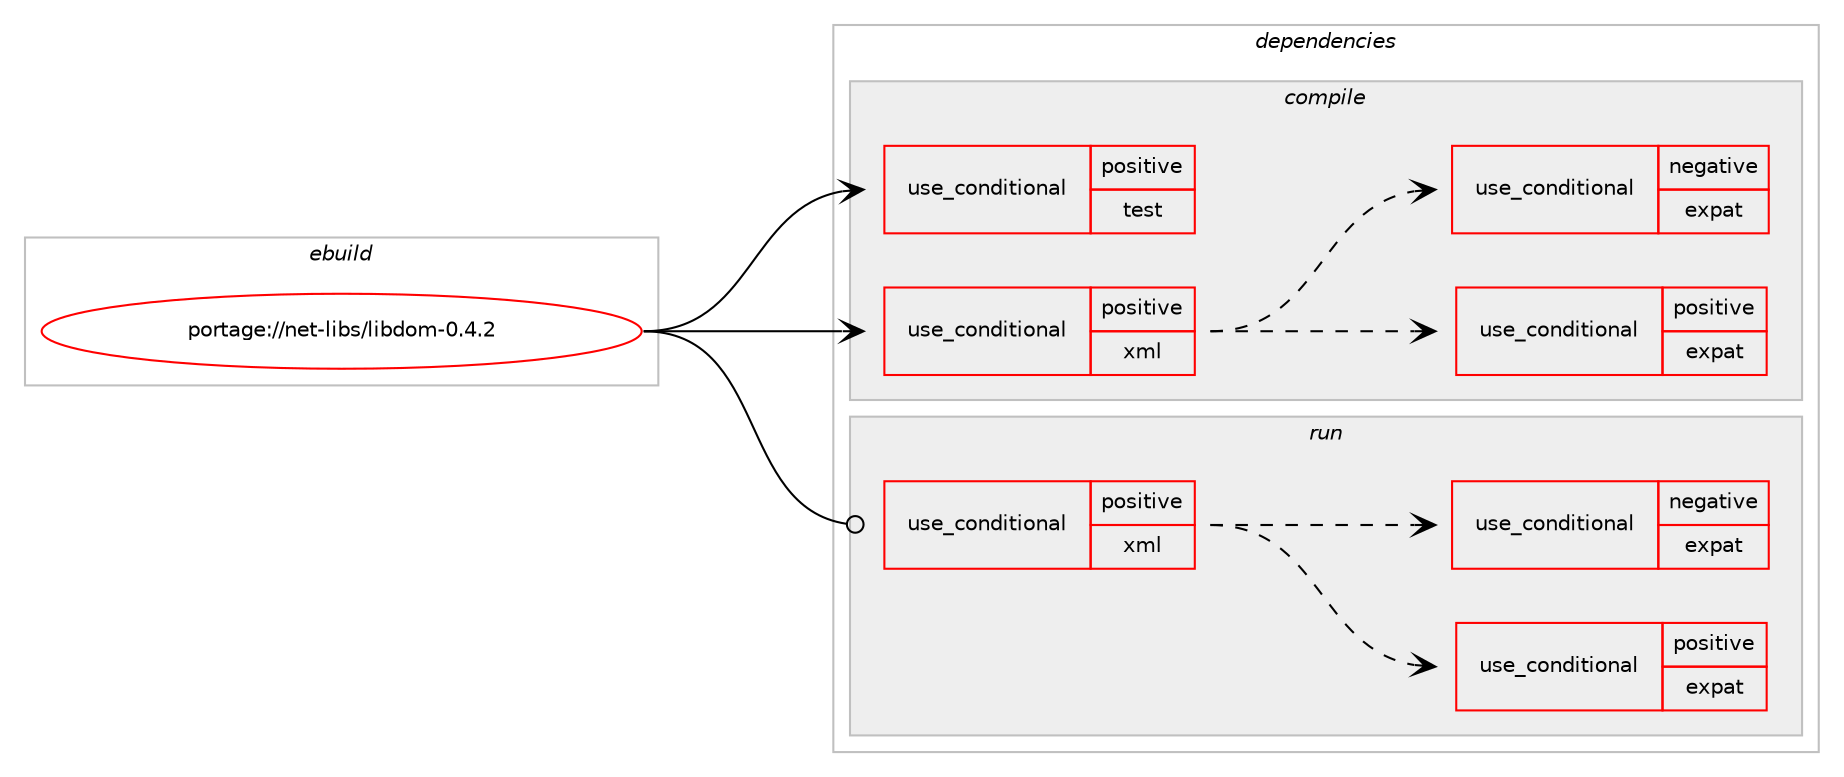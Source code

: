 digraph prolog {

# *************
# Graph options
# *************

newrank=true;
concentrate=true;
compound=true;
graph [rankdir=LR,fontname=Helvetica,fontsize=10,ranksep=1.5];#, ranksep=2.5, nodesep=0.2];
edge  [arrowhead=vee];
node  [fontname=Helvetica,fontsize=10];

# **********
# The ebuild
# **********

subgraph cluster_leftcol {
color=gray;
rank=same;
label=<<i>ebuild</i>>;
id [label="portage://net-libs/libdom-0.4.2", color=red, width=4, href="../net-libs/libdom-0.4.2.svg"];
}

# ****************
# The dependencies
# ****************

subgraph cluster_midcol {
color=gray;
label=<<i>dependencies</i>>;
subgraph cluster_compile {
fillcolor="#eeeeee";
style=filled;
label=<<i>compile</i>>;
subgraph cond91113 {
dependency182987 [label=<<TABLE BORDER="0" CELLBORDER="1" CELLSPACING="0" CELLPADDING="4"><TR><TD ROWSPAN="3" CELLPADDING="10">use_conditional</TD></TR><TR><TD>positive</TD></TR><TR><TD>test</TD></TR></TABLE>>, shape=none, color=red];
# *** BEGIN UNKNOWN DEPENDENCY TYPE (TODO) ***
# dependency182987 -> package_dependency(portage://net-libs/libdom-0.4.2,install,no,dev-perl,XML-XPath,none,[,,],[],[])
# *** END UNKNOWN DEPENDENCY TYPE (TODO) ***

# *** BEGIN UNKNOWN DEPENDENCY TYPE (TODO) ***
# dependency182987 -> package_dependency(portage://net-libs/libdom-0.4.2,install,no,dev-perl,libxml-perl,none,[,,],[],[])
# *** END UNKNOWN DEPENDENCY TYPE (TODO) ***

# *** BEGIN UNKNOWN DEPENDENCY TYPE (TODO) ***
# dependency182987 -> package_dependency(portage://net-libs/libdom-0.4.2,install,no,dev-perl,Switch,none,[,,],[],[])
# *** END UNKNOWN DEPENDENCY TYPE (TODO) ***

}
id:e -> dependency182987:w [weight=20,style="solid",arrowhead="vee"];
subgraph cond91114 {
dependency182988 [label=<<TABLE BORDER="0" CELLBORDER="1" CELLSPACING="0" CELLPADDING="4"><TR><TD ROWSPAN="3" CELLPADDING="10">use_conditional</TD></TR><TR><TD>positive</TD></TR><TR><TD>xml</TD></TR></TABLE>>, shape=none, color=red];
subgraph cond91115 {
dependency182989 [label=<<TABLE BORDER="0" CELLBORDER="1" CELLSPACING="0" CELLPADDING="4"><TR><TD ROWSPAN="3" CELLPADDING="10">use_conditional</TD></TR><TR><TD>positive</TD></TR><TR><TD>expat</TD></TR></TABLE>>, shape=none, color=red];
# *** BEGIN UNKNOWN DEPENDENCY TYPE (TODO) ***
# dependency182989 -> package_dependency(portage://net-libs/libdom-0.4.2,install,no,dev-libs,expat,none,[,,],[],[])
# *** END UNKNOWN DEPENDENCY TYPE (TODO) ***

}
dependency182988:e -> dependency182989:w [weight=20,style="dashed",arrowhead="vee"];
subgraph cond91116 {
dependency182990 [label=<<TABLE BORDER="0" CELLBORDER="1" CELLSPACING="0" CELLPADDING="4"><TR><TD ROWSPAN="3" CELLPADDING="10">use_conditional</TD></TR><TR><TD>negative</TD></TR><TR><TD>expat</TD></TR></TABLE>>, shape=none, color=red];
# *** BEGIN UNKNOWN DEPENDENCY TYPE (TODO) ***
# dependency182990 -> package_dependency(portage://net-libs/libdom-0.4.2,install,no,dev-libs,libxml2,none,[,,],[],[])
# *** END UNKNOWN DEPENDENCY TYPE (TODO) ***

}
dependency182988:e -> dependency182990:w [weight=20,style="dashed",arrowhead="vee"];
}
id:e -> dependency182988:w [weight=20,style="solid",arrowhead="vee"];
# *** BEGIN UNKNOWN DEPENDENCY TYPE (TODO) ***
# id -> package_dependency(portage://net-libs/libdom-0.4.2,install,no,dev-libs,libparserutils,none,[,,],[],[])
# *** END UNKNOWN DEPENDENCY TYPE (TODO) ***

# *** BEGIN UNKNOWN DEPENDENCY TYPE (TODO) ***
# id -> package_dependency(portage://net-libs/libdom-0.4.2,install,no,dev-libs,libwapcaplet,none,[,,],[],[])
# *** END UNKNOWN DEPENDENCY TYPE (TODO) ***

# *** BEGIN UNKNOWN DEPENDENCY TYPE (TODO) ***
# id -> package_dependency(portage://net-libs/libdom-0.4.2,install,no,net-libs,libhubbub,none,[,,],[],[])
# *** END UNKNOWN DEPENDENCY TYPE (TODO) ***

}
subgraph cluster_compileandrun {
fillcolor="#eeeeee";
style=filled;
label=<<i>compile and run</i>>;
}
subgraph cluster_run {
fillcolor="#eeeeee";
style=filled;
label=<<i>run</i>>;
subgraph cond91117 {
dependency182991 [label=<<TABLE BORDER="0" CELLBORDER="1" CELLSPACING="0" CELLPADDING="4"><TR><TD ROWSPAN="3" CELLPADDING="10">use_conditional</TD></TR><TR><TD>positive</TD></TR><TR><TD>xml</TD></TR></TABLE>>, shape=none, color=red];
subgraph cond91118 {
dependency182992 [label=<<TABLE BORDER="0" CELLBORDER="1" CELLSPACING="0" CELLPADDING="4"><TR><TD ROWSPAN="3" CELLPADDING="10">use_conditional</TD></TR><TR><TD>positive</TD></TR><TR><TD>expat</TD></TR></TABLE>>, shape=none, color=red];
# *** BEGIN UNKNOWN DEPENDENCY TYPE (TODO) ***
# dependency182992 -> package_dependency(portage://net-libs/libdom-0.4.2,run,no,dev-libs,expat,none,[,,],[],[])
# *** END UNKNOWN DEPENDENCY TYPE (TODO) ***

}
dependency182991:e -> dependency182992:w [weight=20,style="dashed",arrowhead="vee"];
subgraph cond91119 {
dependency182993 [label=<<TABLE BORDER="0" CELLBORDER="1" CELLSPACING="0" CELLPADDING="4"><TR><TD ROWSPAN="3" CELLPADDING="10">use_conditional</TD></TR><TR><TD>negative</TD></TR><TR><TD>expat</TD></TR></TABLE>>, shape=none, color=red];
# *** BEGIN UNKNOWN DEPENDENCY TYPE (TODO) ***
# dependency182993 -> package_dependency(portage://net-libs/libdom-0.4.2,run,no,dev-libs,libxml2,none,[,,],[],[])
# *** END UNKNOWN DEPENDENCY TYPE (TODO) ***

}
dependency182991:e -> dependency182993:w [weight=20,style="dashed",arrowhead="vee"];
}
id:e -> dependency182991:w [weight=20,style="solid",arrowhead="odot"];
# *** BEGIN UNKNOWN DEPENDENCY TYPE (TODO) ***
# id -> package_dependency(portage://net-libs/libdom-0.4.2,run,no,dev-libs,libparserutils,none,[,,],[],[])
# *** END UNKNOWN DEPENDENCY TYPE (TODO) ***

# *** BEGIN UNKNOWN DEPENDENCY TYPE (TODO) ***
# id -> package_dependency(portage://net-libs/libdom-0.4.2,run,no,dev-libs,libwapcaplet,none,[,,],[],[])
# *** END UNKNOWN DEPENDENCY TYPE (TODO) ***

# *** BEGIN UNKNOWN DEPENDENCY TYPE (TODO) ***
# id -> package_dependency(portage://net-libs/libdom-0.4.2,run,no,net-libs,libhubbub,none,[,,],[],[])
# *** END UNKNOWN DEPENDENCY TYPE (TODO) ***

}
}

# **************
# The candidates
# **************

subgraph cluster_choices {
rank=same;
color=gray;
label=<<i>candidates</i>>;

}

}
